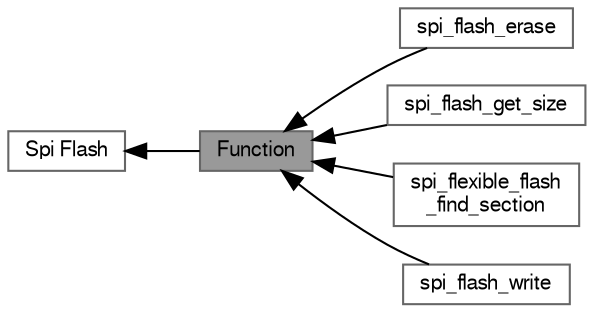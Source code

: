 digraph "Function"
{
 // LATEX_PDF_SIZE
  bgcolor="transparent";
  edge [fontname=FreeSans,fontsize=10,labelfontname=FreeSans,labelfontsize=10];
  node [fontname=FreeSans,fontsize=10,shape=box,height=0.2,width=0.4];
  rankdir=LR;
  Node2 [label="Spi Flash",height=0.2,width=0.4,color="grey40", fillcolor="white", style="filled",URL="$group___s_p_i_f_l_a_s_h.html",tooltip=" "];
  Node1 [label="Function",height=0.2,width=0.4,color="gray40", fillcolor="grey60", style="filled", fontcolor="black",tooltip=" "];
  Node6 [label="spi_flash_erase",height=0.2,width=0.4,color="grey40", fillcolor="white", style="filled",URL="$group___s_pi_flash_erase.html",tooltip=" "];
  Node4 [label="spi_flash_get_size",height=0.2,width=0.4,color="grey40", fillcolor="white", style="filled",URL="$group___s_pi_flash_get_fn.html",tooltip=" "];
  Node3 [label="spi_flexible_flash\l_find_section",height=0.2,width=0.4,color="grey40", fillcolor="white", style="filled",URL="$group___s_pi_flash_read.html",tooltip=" "];
  Node5 [label="spi_flash_write",height=0.2,width=0.4,color="grey40", fillcolor="white", style="filled",URL="$group___s_pi_flash_write.html",tooltip=" "];
  Node2->Node1 [shape=plaintext, dir="back", style="solid"];
  Node1->Node3 [shape=plaintext, dir="back", style="solid"];
  Node1->Node4 [shape=plaintext, dir="back", style="solid"];
  Node1->Node5 [shape=plaintext, dir="back", style="solid"];
  Node1->Node6 [shape=plaintext, dir="back", style="solid"];
}
